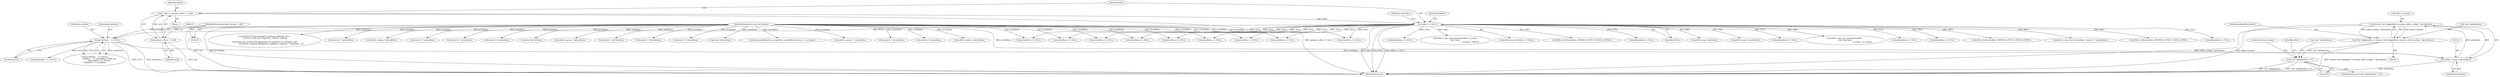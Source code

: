 digraph "0_Android_aeea52da00d210587fb3ed895de3d5f2e0264c88_9@pointer" {
"1000208" [label="(Call,Session_SetConfig(effect->session, (effect_config_t *)pCmdData))"];
"1000212" [label="(Call,(effect_config_t *)pCmdData)"];
"1000162" [label="(Call,pCmdData    == NULL)"];
"1000104" [label="(MethodParameterIn,void *pCmdData)"];
"1000117" [label="(Call,effect == NULL)"];
"1000109" [label="(Call,* effect = (preproc_effect_t *) self)"];
"1000111" [label="(Call,(preproc_effect_t *) self)"];
"1000101" [label="(MethodParameterIn,effect_handle_t  self)"];
"1000203" [label="(Call,*(int *)pReplyData = Session_SetConfig(effect->session, (effect_config_t *)pCmdData))"];
"1000226" [label="(Call,*(int *)pReplyData != 0)"];
"1000204" [label="(Call,*(int *)pReplyData)"];
"1000225" [label="(ControlStructure,if (*(int *)pReplyData != 0))"];
"1000161" [label="(Call,pCmdData    == NULL||\n                cmdSize     != sizeof(effect_config_t)||\n                pReplyData  == NULL||\n *replySize  != sizeof(int))"];
"1000164" [label="(Identifier,NULL)"];
"1000118" [label="(Identifier,effect)"];
"1000125" [label="(Identifier,cmdCode)"];
"1000227" [label="(Call,*(int *)pReplyData)"];
"1000556" [label="(Call,pReplyData == NULL)"];
"1000159" [label="(Block,)"];
"1001282" [label="(Call,(uint32_t *)pCmdData)"];
"1000104" [label="(MethodParameterIn,void *pCmdData)"];
"1000149" [label="(Call,effect->ops->init(effect))"];
"1000356" [label="(Call,effect->ops->reset(effect))"];
"1000938" [label="(Call,(uint32_t *)pCmdData)"];
"1000203" [label="(Call,*(int *)pReplyData = Session_SetConfig(effect->session, (effect_config_t *)pCmdData))"];
"1000651" [label="(Call,pCmdData == NULL)"];
"1000906" [label="(Call,(uint32_t *)pCmdData)"];
"1000253" [label="(Call,pReplyData == NULL)"];
"1000163" [label="(Identifier,pCmdData)"];
"1000538" [label="(Call,effect->ops->set_parameter(effect,\n (void *)p->data,\n                                                                p->data + p->psize))"];
"1000216" [label="(Identifier,gDualMicEnabled)"];
"1000774" [label="(Call,(char *)pCmdData)"];
"1001157" [label="(Call,pCmdData == NULL)"];
"1000586" [label="(Call,pReplyData == NULL)"];
"1000409" [label="(Call,memcpy(pReplyData, pCmdData, sizeof(effect_param_t) + p->psize))"];
"1000617" [label="(Call,pCmdData == NULL)"];
"1000510" [label="(Call,(effect_param_t *) pCmdData)"];
"1000123" [label="(Identifier,EINVAL)"];
"1000326" [label="(Call,pReplyData == NULL)"];
"1001225" [label="(Call,(uint32_t *)pCmdData)"];
"1000609" [label="(Call,Effect_SetState(effect, PREPROC_EFFECT_STATE_CONFIG))"];
"1001206" [label="(Call,(uint32_t *)pCmdData)"];
"1000310" [label="(Call,(effect_config_t *)pCmdData)"];
"1000637" [label="(Call,effect->ops->set_device(effect, *(uint32_t *)pCmdData))"];
"1000214" [label="(Identifier,pCmdData)"];
"1000737" [label="(Call,pCmdData == NULL)"];
"1000209" [label="(Call,effect->session)"];
"1001053" [label="(Call,pCmdData == NULL)"];
"1001318" [label="(MethodReturn,int)"];
"1001182" [label="(Call,ALOGE(\"PreProcessingFx_Command cmdCode Case: \"\n \"EFFECT_CMD_SET_FEATURE_CONFIG: ERROR\n\"\n \"pCmdData %p cmdSize %d pReplyData %p replySize %p *replySize %d\",\n                        pCmdData, cmdSize, pReplyData, replySize, replySize ? *replySize : -1))"];
"1000167" [label="(Identifier,cmdSize)"];
"1000875" [label="(Call,pCmdData == NULL)"];
"1001247" [label="(Call,(uint32_t *)pCmdData)"];
"1000109" [label="(Call,* effect = (preproc_effect_t *) self)"];
"1000579" [label="(Call,Effect_SetState(effect, PREPROC_EFFECT_STATE_ACTIVE))"];
"1000119" [label="(Identifier,NULL)"];
"1000344" [label="(Call,(effect_config_t *)pCmdData)"];
"1000818" [label="(Call,pReplyData == NULL)"];
"1000640" [label="(Call,(uint32_t *)pCmdData)"];
"1000162" [label="(Call,pCmdData    == NULL)"];
"1000110" [label="(Identifier,effect)"];
"1000113" [label="(Identifier,self)"];
"1000226" [label="(Call,*(int *)pReplyData != 0)"];
"1000231" [label="(Literal,0)"];
"1000117" [label="(Call,effect == NULL)"];
"1001276" [label="(Call,(uint32_t *)pCmdData)"];
"1000107" [label="(Block,)"];
"1000130" [label="(Call,pReplyData == NULL)"];
"1000480" [label="(Call,pCmdData == NULL)"];
"1001087" [label="(Call,(uint32_t *)pCmdData)"];
"1000278" [label="(Call,pCmdData == NULL)"];
"1000233" [label="(ControlStructure,break;)"];
"1000237" [label="(Identifier,effect)"];
"1000450" [label="(Call,effect->ops->get_parameter(effect, p->data,\n &p->vsize,\n                                                       p->data + voffset))"];
"1000208" [label="(Call,Session_SetConfig(effect->session, (effect_config_t *)pCmdData))"];
"1000369" [label="(Call,pCmdData == NULL)"];
"1000679" [label="(Call,(bool *)pCmdData)"];
"1000171" [label="(Call,pReplyData  == NULL)"];
"1000116" [label="(ControlStructure,if (effect == NULL))"];
"1000101" [label="(MethodParameterIn,effect_handle_t  self)"];
"1000111" [label="(Call,(preproc_effect_t *) self)"];
"1000364" [label="(Call,(effect_param_t *)pCmdData)"];
"1000246" [label="(Call,Effect_SetState(effect, PREPROC_EFFECT_STATE_CONFIG))"];
"1000212" [label="(Call,(effect_config_t *)pCmdData)"];
"1000208" -> "1000203"  [label="AST: "];
"1000208" -> "1000212"  [label="CFG: "];
"1000209" -> "1000208"  [label="AST: "];
"1000212" -> "1000208"  [label="AST: "];
"1000203" -> "1000208"  [label="CFG: "];
"1000208" -> "1001318"  [label="DDG: effect->session"];
"1000208" -> "1001318"  [label="DDG: (effect_config_t *)pCmdData"];
"1000208" -> "1000203"  [label="DDG: effect->session"];
"1000208" -> "1000203"  [label="DDG: (effect_config_t *)pCmdData"];
"1000212" -> "1000208"  [label="DDG: pCmdData"];
"1000212" -> "1000214"  [label="CFG: "];
"1000213" -> "1000212"  [label="AST: "];
"1000214" -> "1000212"  [label="AST: "];
"1000212" -> "1001318"  [label="DDG: pCmdData"];
"1000162" -> "1000212"  [label="DDG: pCmdData"];
"1000104" -> "1000212"  [label="DDG: pCmdData"];
"1000162" -> "1000161"  [label="AST: "];
"1000162" -> "1000164"  [label="CFG: "];
"1000163" -> "1000162"  [label="AST: "];
"1000164" -> "1000162"  [label="AST: "];
"1000167" -> "1000162"  [label="CFG: "];
"1000161" -> "1000162"  [label="CFG: "];
"1000162" -> "1001318"  [label="DDG: NULL"];
"1000162" -> "1001318"  [label="DDG: pCmdData"];
"1000162" -> "1000161"  [label="DDG: pCmdData"];
"1000162" -> "1000161"  [label="DDG: NULL"];
"1000104" -> "1000162"  [label="DDG: pCmdData"];
"1000117" -> "1000162"  [label="DDG: NULL"];
"1000162" -> "1000171"  [label="DDG: NULL"];
"1000104" -> "1000100"  [label="AST: "];
"1000104" -> "1001318"  [label="DDG: pCmdData"];
"1000104" -> "1000278"  [label="DDG: pCmdData"];
"1000104" -> "1000310"  [label="DDG: pCmdData"];
"1000104" -> "1000344"  [label="DDG: pCmdData"];
"1000104" -> "1000364"  [label="DDG: pCmdData"];
"1000104" -> "1000369"  [label="DDG: pCmdData"];
"1000104" -> "1000409"  [label="DDG: pCmdData"];
"1000104" -> "1000480"  [label="DDG: pCmdData"];
"1000104" -> "1000510"  [label="DDG: pCmdData"];
"1000104" -> "1000617"  [label="DDG: pCmdData"];
"1000104" -> "1000640"  [label="DDG: pCmdData"];
"1000104" -> "1000651"  [label="DDG: pCmdData"];
"1000104" -> "1000679"  [label="DDG: pCmdData"];
"1000104" -> "1000737"  [label="DDG: pCmdData"];
"1000104" -> "1000774"  [label="DDG: pCmdData"];
"1000104" -> "1000875"  [label="DDG: pCmdData"];
"1000104" -> "1000906"  [label="DDG: pCmdData"];
"1000104" -> "1000938"  [label="DDG: pCmdData"];
"1000104" -> "1001053"  [label="DDG: pCmdData"];
"1000104" -> "1001087"  [label="DDG: pCmdData"];
"1000104" -> "1001157"  [label="DDG: pCmdData"];
"1000104" -> "1001182"  [label="DDG: pCmdData"];
"1000104" -> "1001206"  [label="DDG: pCmdData"];
"1000104" -> "1001225"  [label="DDG: pCmdData"];
"1000104" -> "1001247"  [label="DDG: pCmdData"];
"1000104" -> "1001276"  [label="DDG: pCmdData"];
"1000104" -> "1001282"  [label="DDG: pCmdData"];
"1000117" -> "1000116"  [label="AST: "];
"1000117" -> "1000119"  [label="CFG: "];
"1000118" -> "1000117"  [label="AST: "];
"1000119" -> "1000117"  [label="AST: "];
"1000123" -> "1000117"  [label="CFG: "];
"1000125" -> "1000117"  [label="CFG: "];
"1000117" -> "1001318"  [label="DDG: effect == NULL"];
"1000117" -> "1001318"  [label="DDG: effect"];
"1000117" -> "1001318"  [label="DDG: NULL"];
"1000109" -> "1000117"  [label="DDG: effect"];
"1000117" -> "1000130"  [label="DDG: NULL"];
"1000117" -> "1000149"  [label="DDG: effect"];
"1000117" -> "1000246"  [label="DDG: effect"];
"1000117" -> "1000253"  [label="DDG: NULL"];
"1000117" -> "1000278"  [label="DDG: NULL"];
"1000117" -> "1000326"  [label="DDG: NULL"];
"1000117" -> "1000356"  [label="DDG: effect"];
"1000117" -> "1000369"  [label="DDG: NULL"];
"1000117" -> "1000450"  [label="DDG: effect"];
"1000117" -> "1000480"  [label="DDG: NULL"];
"1000117" -> "1000538"  [label="DDG: effect"];
"1000117" -> "1000556"  [label="DDG: NULL"];
"1000117" -> "1000579"  [label="DDG: effect"];
"1000117" -> "1000586"  [label="DDG: NULL"];
"1000117" -> "1000609"  [label="DDG: effect"];
"1000117" -> "1000617"  [label="DDG: NULL"];
"1000117" -> "1000637"  [label="DDG: effect"];
"1000117" -> "1000651"  [label="DDG: NULL"];
"1000117" -> "1000737"  [label="DDG: NULL"];
"1000117" -> "1000818"  [label="DDG: NULL"];
"1000117" -> "1000875"  [label="DDG: NULL"];
"1000117" -> "1001053"  [label="DDG: NULL"];
"1000117" -> "1001157"  [label="DDG: NULL"];
"1000109" -> "1000107"  [label="AST: "];
"1000109" -> "1000111"  [label="CFG: "];
"1000110" -> "1000109"  [label="AST: "];
"1000111" -> "1000109"  [label="AST: "];
"1000118" -> "1000109"  [label="CFG: "];
"1000109" -> "1001318"  [label="DDG: (preproc_effect_t *) self"];
"1000111" -> "1000109"  [label="DDG: self"];
"1000111" -> "1000113"  [label="CFG: "];
"1000112" -> "1000111"  [label="AST: "];
"1000113" -> "1000111"  [label="AST: "];
"1000111" -> "1001318"  [label="DDG: self"];
"1000101" -> "1000111"  [label="DDG: self"];
"1000101" -> "1000100"  [label="AST: "];
"1000101" -> "1001318"  [label="DDG: self"];
"1000203" -> "1000159"  [label="AST: "];
"1000204" -> "1000203"  [label="AST: "];
"1000216" -> "1000203"  [label="CFG: "];
"1000203" -> "1001318"  [label="DDG: Session_SetConfig(effect->session, (effect_config_t *)pCmdData)"];
"1000203" -> "1000226"  [label="DDG: *(int *)pReplyData"];
"1000226" -> "1000225"  [label="AST: "];
"1000226" -> "1000231"  [label="CFG: "];
"1000227" -> "1000226"  [label="AST: "];
"1000231" -> "1000226"  [label="AST: "];
"1000233" -> "1000226"  [label="CFG: "];
"1000237" -> "1000226"  [label="CFG: "];
"1000226" -> "1001318"  [label="DDG: *(int *)pReplyData"];
"1000226" -> "1001318"  [label="DDG: *(int *)pReplyData != 0"];
}
